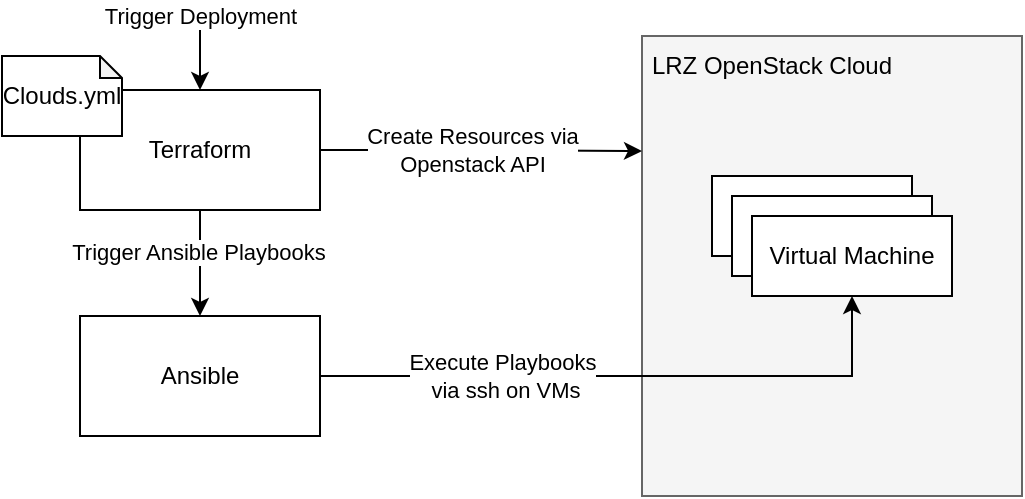 <mxfile version="21.3.5" type="device">
  <diagram name="Page-1" id="ADVGf8KGBsufHPmuSoAI">
    <mxGraphModel dx="838" dy="779" grid="1" gridSize="10" guides="1" tooltips="1" connect="1" arrows="1" fold="1" page="1" pageScale="1" pageWidth="827" pageHeight="1169" math="0" shadow="0">
      <root>
        <mxCell id="0" />
        <mxCell id="1" parent="0" />
        <mxCell id="dx_MGb-UgQ_JvTBQ2wuK-1" value="" style="rounded=0;whiteSpace=wrap;html=1;fillColor=#f5f5f5;fontColor=#333333;strokeColor=#666666;" vertex="1" parent="1">
          <mxGeometry x="520" y="70" width="190" height="230" as="geometry" />
        </mxCell>
        <mxCell id="dx_MGb-UgQ_JvTBQ2wuK-2" value="LRZ OpenStack Cloud" style="text;html=1;strokeColor=none;fillColor=none;align=center;verticalAlign=middle;whiteSpace=wrap;rounded=0;" vertex="1" parent="1">
          <mxGeometry x="520" y="70" width="130" height="30" as="geometry" />
        </mxCell>
        <mxCell id="dx_MGb-UgQ_JvTBQ2wuK-4" style="edgeStyle=orthogonalEdgeStyle;rounded=0;orthogonalLoop=1;jettySize=auto;html=1;entryX=0;entryY=0.25;entryDx=0;entryDy=0;" edge="1" parent="1" source="dx_MGb-UgQ_JvTBQ2wuK-3" target="dx_MGb-UgQ_JvTBQ2wuK-1">
          <mxGeometry relative="1" as="geometry" />
        </mxCell>
        <mxCell id="dx_MGb-UgQ_JvTBQ2wuK-18" value="Create Resources via &lt;br&gt;Openstack API" style="edgeLabel;html=1;align=center;verticalAlign=middle;resizable=0;points=[];" vertex="1" connectable="0" parent="dx_MGb-UgQ_JvTBQ2wuK-4">
          <mxGeometry x="-0.059" relative="1" as="geometry">
            <mxPoint as="offset" />
          </mxGeometry>
        </mxCell>
        <mxCell id="dx_MGb-UgQ_JvTBQ2wuK-16" style="edgeStyle=orthogonalEdgeStyle;rounded=0;orthogonalLoop=1;jettySize=auto;html=1;entryX=0.5;entryY=0;entryDx=0;entryDy=0;" edge="1" parent="1" source="dx_MGb-UgQ_JvTBQ2wuK-3" target="dx_MGb-UgQ_JvTBQ2wuK-5">
          <mxGeometry relative="1" as="geometry" />
        </mxCell>
        <mxCell id="dx_MGb-UgQ_JvTBQ2wuK-17" value="Trigger Ansible Playbooks" style="edgeLabel;html=1;align=center;verticalAlign=middle;resizable=0;points=[];" vertex="1" connectable="0" parent="dx_MGb-UgQ_JvTBQ2wuK-16">
          <mxGeometry x="-0.207" y="-1" relative="1" as="geometry">
            <mxPoint as="offset" />
          </mxGeometry>
        </mxCell>
        <mxCell id="dx_MGb-UgQ_JvTBQ2wuK-3" value="Terraform" style="rounded=0;whiteSpace=wrap;html=1;" vertex="1" parent="1">
          <mxGeometry x="239" y="97" width="120" height="60" as="geometry" />
        </mxCell>
        <mxCell id="dx_MGb-UgQ_JvTBQ2wuK-14" style="edgeStyle=orthogonalEdgeStyle;rounded=0;orthogonalLoop=1;jettySize=auto;html=1;entryX=0.5;entryY=1;entryDx=0;entryDy=0;" edge="1" parent="1" source="dx_MGb-UgQ_JvTBQ2wuK-5" target="dx_MGb-UgQ_JvTBQ2wuK-11">
          <mxGeometry relative="1" as="geometry" />
        </mxCell>
        <mxCell id="dx_MGb-UgQ_JvTBQ2wuK-15" value="Execute Playbooks&lt;br&gt;&amp;nbsp;via ssh on VMs" style="edgeLabel;html=1;align=center;verticalAlign=middle;resizable=0;points=[];" vertex="1" connectable="0" parent="dx_MGb-UgQ_JvTBQ2wuK-14">
          <mxGeometry x="-0.242" y="-2" relative="1" as="geometry">
            <mxPoint x="-25" y="-2" as="offset" />
          </mxGeometry>
        </mxCell>
        <mxCell id="dx_MGb-UgQ_JvTBQ2wuK-5" value="Ansible" style="rounded=0;whiteSpace=wrap;html=1;" vertex="1" parent="1">
          <mxGeometry x="239" y="210" width="120" height="60" as="geometry" />
        </mxCell>
        <mxCell id="dx_MGb-UgQ_JvTBQ2wuK-13" value="" style="group" vertex="1" connectable="0" parent="1">
          <mxGeometry x="555" y="140" width="120" height="60" as="geometry" />
        </mxCell>
        <mxCell id="dx_MGb-UgQ_JvTBQ2wuK-7" value="" style="rounded=0;whiteSpace=wrap;html=1;" vertex="1" parent="dx_MGb-UgQ_JvTBQ2wuK-13">
          <mxGeometry width="100" height="40" as="geometry" />
        </mxCell>
        <mxCell id="dx_MGb-UgQ_JvTBQ2wuK-9" value="" style="rounded=0;whiteSpace=wrap;html=1;" vertex="1" parent="dx_MGb-UgQ_JvTBQ2wuK-13">
          <mxGeometry x="10" y="10" width="100" height="40" as="geometry" />
        </mxCell>
        <mxCell id="dx_MGb-UgQ_JvTBQ2wuK-11" value="Virtual Machine" style="rounded=0;whiteSpace=wrap;html=1;" vertex="1" parent="dx_MGb-UgQ_JvTBQ2wuK-13">
          <mxGeometry x="20" y="20" width="100" height="40" as="geometry" />
        </mxCell>
        <mxCell id="dx_MGb-UgQ_JvTBQ2wuK-19" value="" style="endArrow=classic;html=1;rounded=0;entryX=0.5;entryY=0;entryDx=0;entryDy=0;" edge="1" parent="1" target="dx_MGb-UgQ_JvTBQ2wuK-3">
          <mxGeometry width="50" height="50" relative="1" as="geometry">
            <mxPoint x="299" y="60" as="sourcePoint" />
            <mxPoint x="440" y="290" as="targetPoint" />
          </mxGeometry>
        </mxCell>
        <mxCell id="dx_MGb-UgQ_JvTBQ2wuK-20" value="Trigger Deployment" style="edgeLabel;html=1;align=center;verticalAlign=middle;resizable=0;points=[];" vertex="1" connectable="0" parent="dx_MGb-UgQ_JvTBQ2wuK-19">
          <mxGeometry x="-0.017" y="-1" relative="1" as="geometry">
            <mxPoint x="1" y="-18" as="offset" />
          </mxGeometry>
        </mxCell>
        <mxCell id="dx_MGb-UgQ_JvTBQ2wuK-21" value="Clouds.yml" style="shape=note;whiteSpace=wrap;html=1;backgroundOutline=1;darkOpacity=0.05;size=11;" vertex="1" parent="1">
          <mxGeometry x="200" y="80" width="60" height="40" as="geometry" />
        </mxCell>
      </root>
    </mxGraphModel>
  </diagram>
</mxfile>
